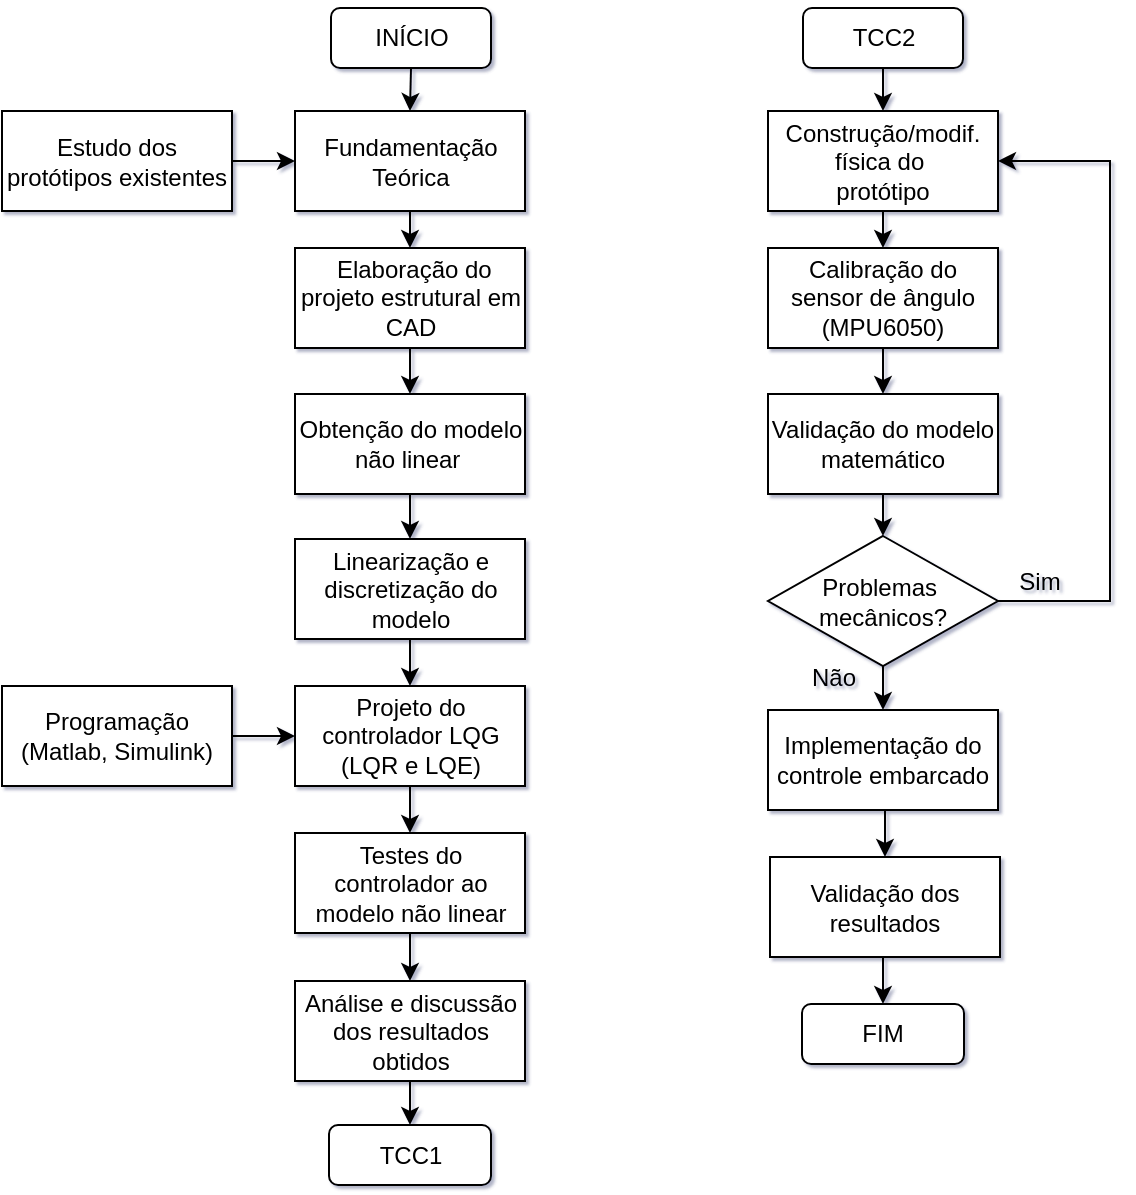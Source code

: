 <mxfile version="10.7.5" type="device"><diagram id="nvt5KLGdqiqsojXiXcGE" name="Page-1"><mxGraphModel dx="840" dy="453" grid="0" gridSize="10" guides="1" tooltips="1" connect="1" arrows="1" fold="1" page="1" pageScale="1" pageWidth="1169" pageHeight="827" background="none" math="0" shadow="1"><root><mxCell id="0"/><mxCell id="1" parent="0"/><mxCell id="WSUhoH4LfP2jefRiY32x-29" style="edgeStyle=orthogonalEdgeStyle;rounded=0;orthogonalLoop=1;jettySize=auto;html=1;exitX=0.5;exitY=1;exitDx=0;exitDy=0;entryX=0.5;entryY=0;entryDx=0;entryDy=0;" edge="1" parent="1" source="4fVcKkakrOnM6URx0yea-2" target="4fVcKkakrOnM6URx0yea-5"><mxGeometry relative="1" as="geometry"/></mxCell><mxCell id="4fVcKkakrOnM6URx0yea-2" value="&lt;p&gt;&lt;font face=&quot;Helvetica&quot;&gt;INÍCIO&lt;/font&gt;&lt;/p&gt;" style="rounded=1;whiteSpace=wrap;html=1;fontFamily=Arial;" parent="1" vertex="1"><mxGeometry x="307.5" y="20" width="80" height="30" as="geometry"/></mxCell><mxCell id="4fVcKkakrOnM6URx0yea-3" value="&amp;nbsp;Elaboração do projeto estrutural em CAD" style="rounded=0;whiteSpace=wrap;html=1;" parent="1" vertex="1"><mxGeometry x="289.5" y="140" width="115" height="50" as="geometry"/></mxCell><mxCell id="4fVcKkakrOnM6URx0yea-21" value="" style="edgeStyle=orthogonalEdgeStyle;rounded=0;orthogonalLoop=1;jettySize=auto;html=1;exitX=0.5;exitY=1;exitDx=0;exitDy=0;" parent="1" source="4fVcKkakrOnM6URx0yea-3" target="4fVcKkakrOnM6URx0yea-20" edge="1"><mxGeometry relative="1" as="geometry"><mxPoint x="333.5" y="211.5" as="sourcePoint"/></mxGeometry></mxCell><mxCell id="WSUhoH4LfP2jefRiY32x-12" style="edgeStyle=orthogonalEdgeStyle;rounded=0;orthogonalLoop=1;jettySize=auto;html=1;exitX=0.5;exitY=1;exitDx=0;exitDy=0;entryX=0.5;entryY=0;entryDx=0;entryDy=0;" edge="1" parent="1" source="4fVcKkakrOnM6URx0yea-5" target="4fVcKkakrOnM6URx0yea-3"><mxGeometry relative="1" as="geometry"/></mxCell><mxCell id="4fVcKkakrOnM6URx0yea-5" value="Fundamentação Teórica" style="rounded=0;whiteSpace=wrap;html=1;" parent="1" vertex="1"><mxGeometry x="289.5" y="71.5" width="115" height="50" as="geometry"/></mxCell><mxCell id="WSUhoH4LfP2jefRiY32x-4" value="" style="edgeStyle=orthogonalEdgeStyle;rounded=0;orthogonalLoop=1;jettySize=auto;html=1;" edge="1" parent="1" source="4fVcKkakrOnM6URx0yea-6" target="4fVcKkakrOnM6URx0yea-5"><mxGeometry relative="1" as="geometry"/></mxCell><mxCell id="4fVcKkakrOnM6URx0yea-6" value="Estudo dos protótipos existentes" style="rounded=0;whiteSpace=wrap;html=1;" parent="1" vertex="1"><mxGeometry x="143" y="71.5" width="115" height="50" as="geometry"/></mxCell><mxCell id="WSUhoH4LfP2jefRiY32x-37" style="edgeStyle=orthogonalEdgeStyle;rounded=0;orthogonalLoop=1;jettySize=auto;html=1;exitX=0.5;exitY=1;exitDx=0;exitDy=0;entryX=0.5;entryY=0;entryDx=0;entryDy=0;" edge="1" parent="1" source="4fVcKkakrOnM6URx0yea-11" target="4fVcKkakrOnM6URx0yea-40"><mxGeometry relative="1" as="geometry"/></mxCell><mxCell id="4fVcKkakrOnM6URx0yea-11" value="Implementação do controle embarcado" style="rounded=0;whiteSpace=wrap;html=1;" parent="1" vertex="1"><mxGeometry x="526" y="371" width="115" height="50" as="geometry"/></mxCell><mxCell id="WSUhoH4LfP2jefRiY32x-22" style="edgeStyle=orthogonalEdgeStyle;rounded=0;orthogonalLoop=1;jettySize=auto;html=1;exitX=0.5;exitY=1;exitDx=0;exitDy=0;entryX=0.5;entryY=0;entryDx=0;entryDy=0;" edge="1" parent="1" source="4fVcKkakrOnM6URx0yea-15" target="WSUhoH4LfP2jefRiY32x-15"><mxGeometry relative="1" as="geometry"/></mxCell><mxCell id="4fVcKkakrOnM6URx0yea-15" value="Testes do controlador ao modelo não linear" style="rounded=0;whiteSpace=wrap;html=1;" parent="1" vertex="1"><mxGeometry x="289.5" y="432.5" width="115" height="50" as="geometry"/></mxCell><mxCell id="WSUhoH4LfP2jefRiY32x-46" style="edgeStyle=orthogonalEdgeStyle;rounded=0;orthogonalLoop=1;jettySize=auto;html=1;exitX=0.5;exitY=1;exitDx=0;exitDy=0;entryX=0.5;entryY=0;entryDx=0;entryDy=0;" edge="1" parent="1" source="4fVcKkakrOnM6URx0yea-20" target="WSUhoH4LfP2jefRiY32x-45"><mxGeometry relative="1" as="geometry"/></mxCell><mxCell id="4fVcKkakrOnM6URx0yea-20" value="&lt;div style=&quot;text-align: center&quot;&gt;Obtenção do modelo não linear&amp;nbsp;&lt;/div&gt;" style="rounded=0;whiteSpace=wrap;html=1;" parent="1" vertex="1"><mxGeometry x="289.5" y="213" width="115" height="50" as="geometry"/></mxCell><mxCell id="WSUhoH4LfP2jefRiY32x-44" style="edgeStyle=orthogonalEdgeStyle;rounded=0;orthogonalLoop=1;jettySize=auto;html=1;exitX=1;exitY=0.5;exitDx=0;exitDy=0;entryX=0;entryY=0.5;entryDx=0;entryDy=0;" edge="1" parent="1" source="4fVcKkakrOnM6URx0yea-27" target="WSUhoH4LfP2jefRiY32x-7"><mxGeometry relative="1" as="geometry"/></mxCell><mxCell id="4fVcKkakrOnM6URx0yea-27" value="Programação (Matlab, Simulink)" style="rounded=0;whiteSpace=wrap;html=1;" parent="1" vertex="1"><mxGeometry x="143" y="359" width="115" height="50" as="geometry"/></mxCell><mxCell id="WSUhoH4LfP2jefRiY32x-33" style="edgeStyle=orthogonalEdgeStyle;rounded=0;orthogonalLoop=1;jettySize=auto;html=1;exitX=0.5;exitY=1;exitDx=0;exitDy=0;entryX=0.5;entryY=0;entryDx=0;entryDy=0;" edge="1" parent="1" source="4fVcKkakrOnM6URx0yea-33" target="4fVcKkakrOnM6URx0yea-11"><mxGeometry relative="1" as="geometry"/></mxCell><mxCell id="WSUhoH4LfP2jefRiY32x-43" style="edgeStyle=orthogonalEdgeStyle;rounded=0;orthogonalLoop=1;jettySize=auto;html=1;exitX=1;exitY=0.5;exitDx=0;exitDy=0;entryX=1;entryY=0.5;entryDx=0;entryDy=0;" edge="1" parent="1" source="4fVcKkakrOnM6URx0yea-33" target="WSUhoH4LfP2jefRiY32x-25"><mxGeometry relative="1" as="geometry"><Array as="points"><mxPoint x="697" y="317"/><mxPoint x="697" y="97"/></Array></mxGeometry></mxCell><mxCell id="4fVcKkakrOnM6URx0yea-33" value="Problemas&amp;nbsp;&lt;br&gt;mecânicos?&lt;br&gt;" style="rhombus;whiteSpace=wrap;html=1;" parent="1" vertex="1"><mxGeometry x="526" y="284" width="115" height="65" as="geometry"/></mxCell><mxCell id="WSUhoH4LfP2jefRiY32x-38" style="edgeStyle=orthogonalEdgeStyle;rounded=0;orthogonalLoop=1;jettySize=auto;html=1;exitX=0.5;exitY=1;exitDx=0;exitDy=0;entryX=0.5;entryY=0;entryDx=0;entryDy=0;" edge="1" parent="1" source="4fVcKkakrOnM6URx0yea-40" target="WSUhoH4LfP2jefRiY32x-30"><mxGeometry relative="1" as="geometry"/></mxCell><mxCell id="4fVcKkakrOnM6URx0yea-40" value="Validação dos resultados" style="rounded=0;whiteSpace=wrap;html=1;" parent="1" vertex="1"><mxGeometry x="527" y="444.5" width="115" height="50" as="geometry"/></mxCell><mxCell id="4fVcKkakrOnM6URx0yea-44" value="TCC1" style="rounded=1;whiteSpace=wrap;html=1;" parent="1" vertex="1"><mxGeometry x="306.5" y="578.5" width="81" height="30" as="geometry"/></mxCell><mxCell id="WSUhoH4LfP2jefRiY32x-14" style="edgeStyle=orthogonalEdgeStyle;rounded=0;orthogonalLoop=1;jettySize=auto;html=1;exitX=0.5;exitY=1;exitDx=0;exitDy=0;entryX=0.5;entryY=0;entryDx=0;entryDy=0;" edge="1" parent="1" source="WSUhoH4LfP2jefRiY32x-7" target="4fVcKkakrOnM6URx0yea-15"><mxGeometry relative="1" as="geometry"/></mxCell><mxCell id="WSUhoH4LfP2jefRiY32x-7" value="&lt;div style=&quot;text-align: center&quot;&gt;Projeto do controlador LQG (LQR e LQE)&lt;/div&gt;" style="rounded=0;whiteSpace=wrap;html=1;" vertex="1" parent="1"><mxGeometry x="289.5" y="359" width="115" height="50" as="geometry"/></mxCell><mxCell id="WSUhoH4LfP2jefRiY32x-23" style="edgeStyle=orthogonalEdgeStyle;rounded=0;orthogonalLoop=1;jettySize=auto;html=1;exitX=0.5;exitY=1;exitDx=0;exitDy=0;entryX=0.5;entryY=0;entryDx=0;entryDy=0;" edge="1" parent="1" source="WSUhoH4LfP2jefRiY32x-15" target="4fVcKkakrOnM6URx0yea-44"><mxGeometry relative="1" as="geometry"/></mxCell><mxCell id="WSUhoH4LfP2jefRiY32x-15" value="Análise e discussão dos resultados obtidos" style="rounded=0;whiteSpace=wrap;html=1;" vertex="1" parent="1"><mxGeometry x="289.5" y="506.5" width="115" height="50" as="geometry"/></mxCell><mxCell id="WSUhoH4LfP2jefRiY32x-42" style="edgeStyle=orthogonalEdgeStyle;rounded=0;orthogonalLoop=1;jettySize=auto;html=1;exitX=0.5;exitY=1;exitDx=0;exitDy=0;entryX=0.5;entryY=0;entryDx=0;entryDy=0;" edge="1" parent="1" source="WSUhoH4LfP2jefRiY32x-24" target="WSUhoH4LfP2jefRiY32x-25"><mxGeometry relative="1" as="geometry"/></mxCell><mxCell id="WSUhoH4LfP2jefRiY32x-24" value="&lt;p&gt;&lt;font face=&quot;Helvetica&quot;&gt;TCC2&lt;/font&gt;&lt;/p&gt;" style="rounded=1;whiteSpace=wrap;html=1;fontFamily=Arial;" vertex="1" parent="1"><mxGeometry x="543.5" y="20" width="80" height="30" as="geometry"/></mxCell><mxCell id="WSUhoH4LfP2jefRiY32x-40" style="edgeStyle=orthogonalEdgeStyle;rounded=0;orthogonalLoop=1;jettySize=auto;html=1;exitX=0.5;exitY=1;exitDx=0;exitDy=0;entryX=0.5;entryY=0;entryDx=0;entryDy=0;" edge="1" parent="1" source="WSUhoH4LfP2jefRiY32x-25" target="WSUhoH4LfP2jefRiY32x-27"><mxGeometry relative="1" as="geometry"/></mxCell><mxCell id="WSUhoH4LfP2jefRiY32x-25" value="&lt;div style=&quot;text-align: center&quot;&gt;&lt;span&gt;Construção/modif.&lt;/span&gt;&lt;/div&gt;&lt;div style=&quot;text-align: center&quot;&gt;&lt;span&gt;física do&amp;nbsp;&lt;/span&gt;&lt;/div&gt;&lt;div style=&quot;text-align: center&quot;&gt;&lt;span&gt;protótipo&lt;/span&gt;&lt;/div&gt;" style="rounded=0;whiteSpace=wrap;html=1;" vertex="1" parent="1"><mxGeometry x="526" y="71.5" width="115" height="50" as="geometry"/></mxCell><mxCell id="WSUhoH4LfP2jefRiY32x-34" style="edgeStyle=orthogonalEdgeStyle;rounded=0;orthogonalLoop=1;jettySize=auto;html=1;exitX=0.5;exitY=1;exitDx=0;exitDy=0;entryX=0.5;entryY=0;entryDx=0;entryDy=0;" edge="1" parent="1" source="WSUhoH4LfP2jefRiY32x-26" target="4fVcKkakrOnM6URx0yea-33"><mxGeometry relative="1" as="geometry"/></mxCell><mxCell id="WSUhoH4LfP2jefRiY32x-26" value="&lt;div style=&quot;text-align: center&quot;&gt;Validação do modelo matemático&lt;/div&gt;" style="rounded=0;whiteSpace=wrap;html=1;" vertex="1" parent="1"><mxGeometry x="526" y="213" width="115" height="50" as="geometry"/></mxCell><mxCell id="WSUhoH4LfP2jefRiY32x-41" style="edgeStyle=orthogonalEdgeStyle;rounded=0;orthogonalLoop=1;jettySize=auto;html=1;exitX=0.5;exitY=1;exitDx=0;exitDy=0;" edge="1" parent="1" source="WSUhoH4LfP2jefRiY32x-27" target="WSUhoH4LfP2jefRiY32x-26"><mxGeometry relative="1" as="geometry"/></mxCell><mxCell id="WSUhoH4LfP2jefRiY32x-27" value="&lt;div style=&quot;text-align: center&quot;&gt;Calibração do sensor de ângulo (MPU6050)&lt;/div&gt;" style="rounded=0;whiteSpace=wrap;html=1;" vertex="1" parent="1"><mxGeometry x="526" y="140" width="115" height="50" as="geometry"/></mxCell><mxCell id="WSUhoH4LfP2jefRiY32x-30" value="FIM" style="rounded=1;whiteSpace=wrap;html=1;" vertex="1" parent="1"><mxGeometry x="543" y="518" width="81" height="30" as="geometry"/></mxCell><mxCell id="WSUhoH4LfP2jefRiY32x-32" value="Sim" style="text;html=1;strokeColor=none;fillColor=none;align=center;verticalAlign=middle;whiteSpace=wrap;rounded=0;" vertex="1" parent="1"><mxGeometry x="642" y="296.5" width="40" height="20" as="geometry"/></mxCell><mxCell id="WSUhoH4LfP2jefRiY32x-39" value="Não" style="text;html=1;strokeColor=none;fillColor=none;align=center;verticalAlign=middle;whiteSpace=wrap;rounded=0;" vertex="1" parent="1"><mxGeometry x="538.5" y="345" width="40" height="20" as="geometry"/></mxCell><mxCell id="WSUhoH4LfP2jefRiY32x-49" style="edgeStyle=orthogonalEdgeStyle;rounded=0;orthogonalLoop=1;jettySize=auto;html=1;exitX=0.5;exitY=1;exitDx=0;exitDy=0;entryX=0.5;entryY=0;entryDx=0;entryDy=0;" edge="1" parent="1" source="WSUhoH4LfP2jefRiY32x-45" target="WSUhoH4LfP2jefRiY32x-7"><mxGeometry relative="1" as="geometry"/></mxCell><mxCell id="WSUhoH4LfP2jefRiY32x-45" value="&lt;div style=&quot;text-align: center&quot;&gt;Linearização e discretização do modelo&lt;/div&gt;" style="rounded=0;whiteSpace=wrap;html=1;" vertex="1" parent="1"><mxGeometry x="289.5" y="285.5" width="115" height="50" as="geometry"/></mxCell></root></mxGraphModel></diagram></mxfile>